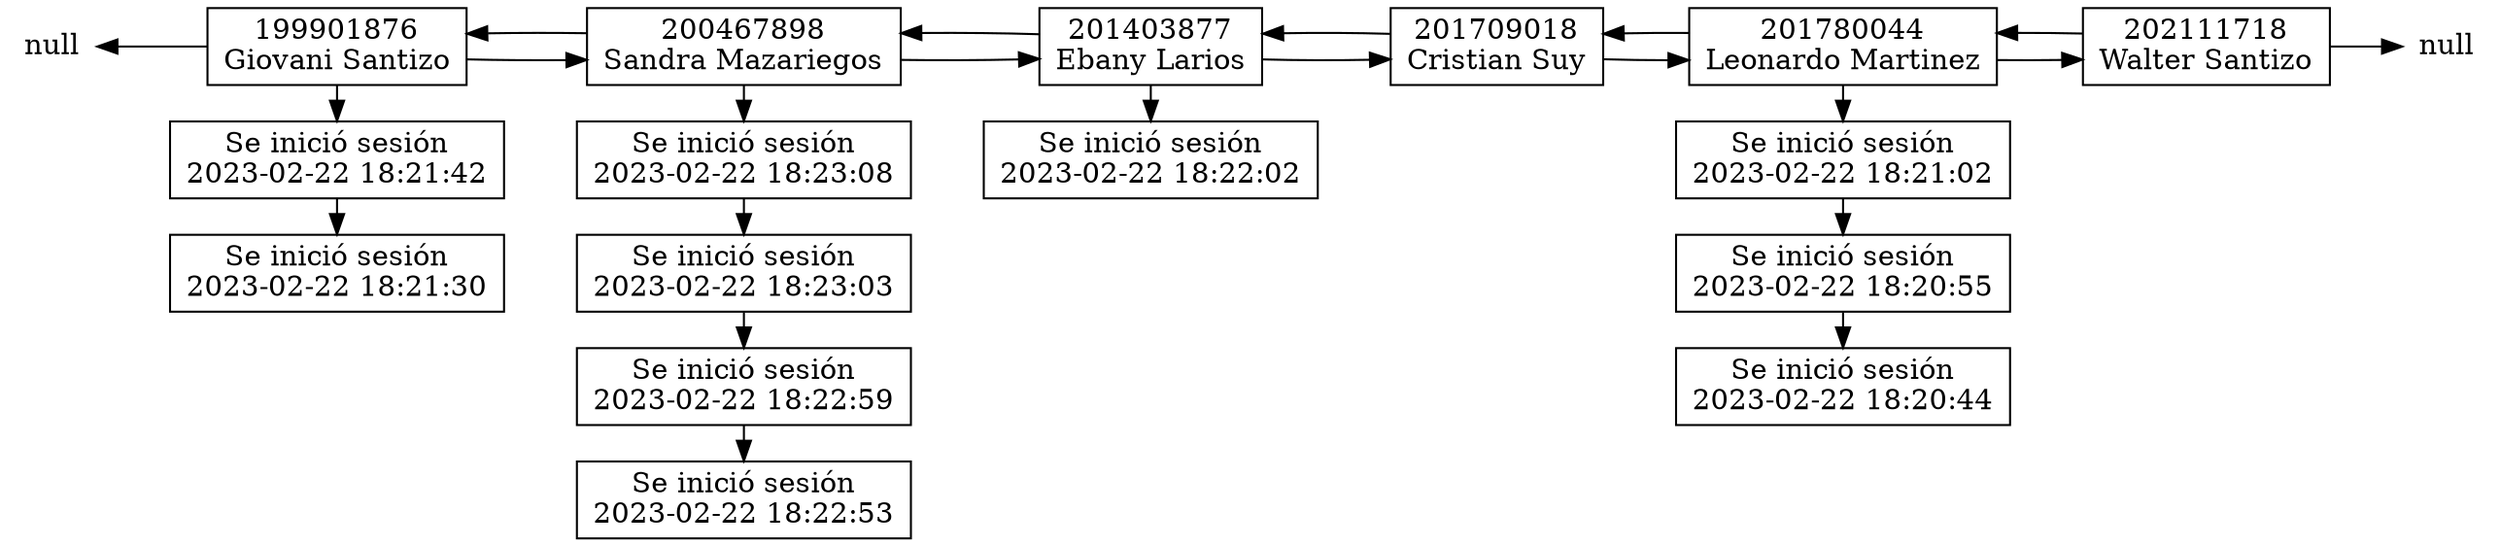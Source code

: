 digraph LinkedList {
	rankdir=LR;
	node [shape=box];
	nullI [shape=none, label="null", style=bold, height=0, width=0];
	nullF [shape=none, label="null", style=bold, height=0, width=0];
	a199901876[label="199901876\nGiovani Santizo"]
	a199901876->a200467898
	nullI->a199901876[dir=back]
			a199901876->n0
	n0[label="Se inició sesión
2023-02-22 18:21:42"]
		n0->n1
			n1[label="Se inició sesión
2023-02-22 18:21:30"]
		{rank=same;a199901876,n0,n1}
a200467898[label="200467898\nSandra Mazariegos"]
	a200467898->a201403877
	a200467898->a199901876
	a200467898->n20
	n20[label="Se inició sesión
2023-02-22 18:23:08"]
		n20->n21
			n21[label="Se inició sesión
2023-02-22 18:23:03"]
		n21->n22
			n22[label="Se inició sesión
2023-02-22 18:22:59"]
		n22->n23
			n23[label="Se inició sesión
2023-02-22 18:22:53"]
		{rank=same;a200467898,n20,n21,n22,n23}
a201403877[label="201403877\nEbany Larios"]
	a201403877->a201709018
	a201403877->a200467898
	a201403877->n40
	n40[label="Se inició sesión
2023-02-22 18:22:02"]
		{rank=same;a201403877,n40}
a201709018[label="201709018\nCristian Suy"]
	a201709018->a201780044
	a201709018->a201403877
	a201780044[label="201780044\nLeonardo Martinez"]
	a201780044->a202111718
	a201780044->a201709018
	a201780044->n80
	n80[label="Se inició sesión
2023-02-22 18:21:02"]
		n80->n81
			n81[label="Se inició sesión
2023-02-22 18:20:55"]
		n81->n82
			n82[label="Se inició sesión
2023-02-22 18:20:44"]
		{rank=same;a201780044,n80,n81,n82}
a202111718[label="202111718\nWalter Santizo"]
	a202111718->a201780044
	a202111718->nullF
			}
